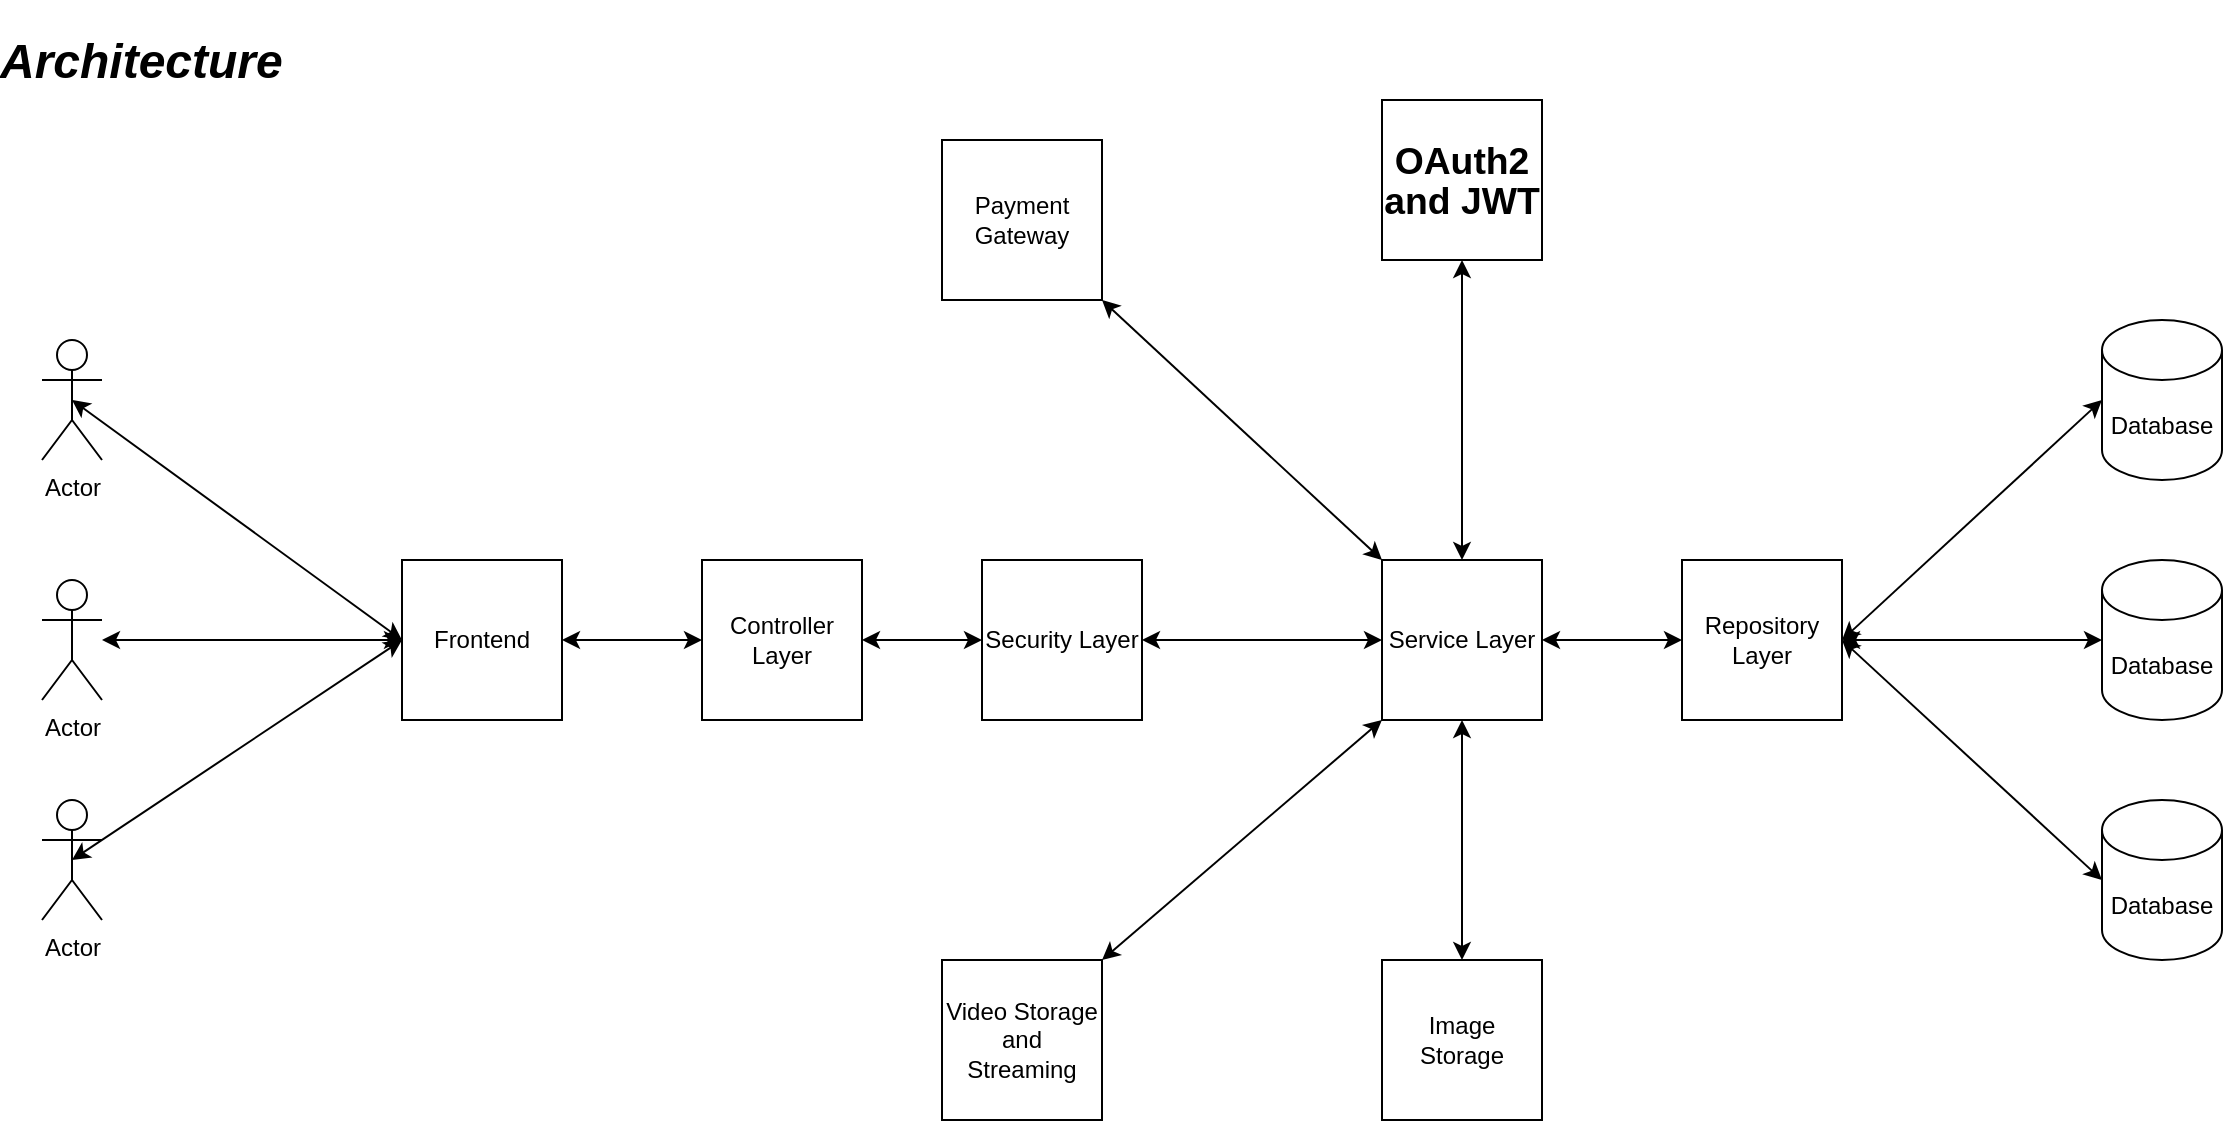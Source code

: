 <mxfile>
    <diagram id="31rIBl2upHurMOBaQSKh" name="Page-1">
        <mxGraphModel dx="1179" dy="719" grid="0" gridSize="10" guides="0" tooltips="1" connect="1" arrows="1" fold="1" page="1" pageScale="1" pageWidth="1200" pageHeight="600" math="0" shadow="0">
            <root>
                <mxCell id="0"/>
                <mxCell id="1" parent="0"/>
                <mxCell id="2" value="Database" style="shape=cylinder3;whiteSpace=wrap;html=1;boundedLbl=1;backgroundOutline=1;size=15;" vertex="1" parent="1">
                    <mxGeometry x="1076" y="168" width="60" height="80" as="geometry"/>
                </mxCell>
                <mxCell id="9" style="edgeStyle=none;html=1;exitX=0;exitY=0.5;exitDx=0;exitDy=0;entryX=1;entryY=0.5;entryDx=0;entryDy=0;startArrow=classic;startFill=1;" edge="1" parent="1" source="3" target="6">
                    <mxGeometry relative="1" as="geometry"/>
                </mxCell>
                <mxCell id="10" style="edgeStyle=none;html=1;exitX=1;exitY=0.5;exitDx=0;exitDy=0;entryX=0;entryY=0.5;entryDx=0;entryDy=0;entryPerimeter=0;startArrow=classic;startFill=1;" edge="1" parent="1" source="3" target="2">
                    <mxGeometry relative="1" as="geometry"/>
                </mxCell>
                <mxCell id="37" style="edgeStyle=none;html=1;exitX=1;exitY=0.5;exitDx=0;exitDy=0;entryX=0;entryY=0.5;entryDx=0;entryDy=0;entryPerimeter=0;startArrow=classic;startFill=1;" edge="1" parent="1" source="3" target="35">
                    <mxGeometry relative="1" as="geometry"/>
                </mxCell>
                <mxCell id="38" style="edgeStyle=none;html=1;exitX=1;exitY=0.5;exitDx=0;exitDy=0;entryX=0;entryY=0.5;entryDx=0;entryDy=0;entryPerimeter=0;startArrow=classic;startFill=1;" edge="1" parent="1" source="3" target="36">
                    <mxGeometry relative="1" as="geometry"/>
                </mxCell>
                <mxCell id="3" value="Repository Layer" style="whiteSpace=wrap;html=1;aspect=fixed;" vertex="1" parent="1">
                    <mxGeometry x="866" y="288" width="80" height="80" as="geometry"/>
                </mxCell>
                <mxCell id="6" value="Service Layer" style="whiteSpace=wrap;html=1;aspect=fixed;" vertex="1" parent="1">
                    <mxGeometry x="716" y="288" width="80" height="80" as="geometry"/>
                </mxCell>
                <mxCell id="19" style="edgeStyle=none;html=1;exitX=1;exitY=0.5;exitDx=0;exitDy=0;entryX=0;entryY=0.5;entryDx=0;entryDy=0;startArrow=classic;startFill=1;" edge="1" parent="1" source="11" target="17">
                    <mxGeometry relative="1" as="geometry"/>
                </mxCell>
                <mxCell id="11" value="Controller Layer" style="whiteSpace=wrap;html=1;aspect=fixed;" vertex="1" parent="1">
                    <mxGeometry x="376" y="288" width="80" height="80" as="geometry"/>
                </mxCell>
                <mxCell id="14" style="edgeStyle=none;html=1;exitX=1;exitY=0.5;exitDx=0;exitDy=0;entryX=0;entryY=0.5;entryDx=0;entryDy=0;startArrow=classic;startFill=1;" edge="1" parent="1" source="13" target="11">
                    <mxGeometry relative="1" as="geometry"/>
                </mxCell>
                <mxCell id="22" style="edgeStyle=none;html=1;exitX=0;exitY=0.5;exitDx=0;exitDy=0;entryX=0.5;entryY=0.5;entryDx=0;entryDy=0;entryPerimeter=0;startArrow=classic;startFill=1;" edge="1" parent="1" source="13" target="21">
                    <mxGeometry relative="1" as="geometry"/>
                </mxCell>
                <mxCell id="13" value="Frontend" style="whiteSpace=wrap;html=1;aspect=fixed;" vertex="1" parent="1">
                    <mxGeometry x="226" y="288" width="80" height="80" as="geometry"/>
                </mxCell>
                <mxCell id="16" value="" style="edgeStyle=none;html=1;startArrow=classic;startFill=1;" edge="1" parent="1" source="15" target="13">
                    <mxGeometry relative="1" as="geometry"/>
                </mxCell>
                <mxCell id="15" value="Actor" style="shape=umlActor;verticalLabelPosition=bottom;verticalAlign=top;html=1;outlineConnect=0;" vertex="1" parent="1">
                    <mxGeometry x="46" y="298" width="30" height="60" as="geometry"/>
                </mxCell>
                <mxCell id="18" style="edgeStyle=none;html=1;exitX=1;exitY=0.5;exitDx=0;exitDy=0;entryX=0;entryY=0.5;entryDx=0;entryDy=0;startArrow=classic;startFill=1;" edge="1" parent="1" source="17" target="6">
                    <mxGeometry relative="1" as="geometry"/>
                </mxCell>
                <mxCell id="17" value="Security Layer" style="whiteSpace=wrap;html=1;aspect=fixed;" vertex="1" parent="1">
                    <mxGeometry x="516" y="288" width="80" height="80" as="geometry"/>
                </mxCell>
                <mxCell id="23" style="edgeStyle=none;html=1;exitX=0.5;exitY=0.5;exitDx=0;exitDy=0;exitPerimeter=0;entryX=0;entryY=0.5;entryDx=0;entryDy=0;startArrow=classic;startFill=1;" edge="1" parent="1" source="20" target="13">
                    <mxGeometry relative="1" as="geometry"/>
                </mxCell>
                <mxCell id="20" value="Actor" style="shape=umlActor;verticalLabelPosition=bottom;verticalAlign=top;html=1;outlineConnect=0;" vertex="1" parent="1">
                    <mxGeometry x="46" y="408" width="30" height="60" as="geometry"/>
                </mxCell>
                <mxCell id="21" value="Actor" style="shape=umlActor;verticalLabelPosition=bottom;verticalAlign=top;html=1;outlineConnect=0;" vertex="1" parent="1">
                    <mxGeometry x="46" y="178" width="30" height="60" as="geometry"/>
                </mxCell>
                <mxCell id="26" style="edgeStyle=none;html=1;exitX=1;exitY=1;exitDx=0;exitDy=0;entryX=0;entryY=0;entryDx=0;entryDy=0;startArrow=classic;startFill=1;" edge="1" parent="1" source="25" target="6">
                    <mxGeometry relative="1" as="geometry"/>
                </mxCell>
                <mxCell id="25" value="Payment Gateway" style="whiteSpace=wrap;html=1;aspect=fixed;" vertex="1" parent="1">
                    <mxGeometry x="496" y="78" width="80" height="80" as="geometry"/>
                </mxCell>
                <mxCell id="28" style="edgeStyle=none;html=1;exitX=1;exitY=0;exitDx=0;exitDy=0;entryX=0;entryY=1;entryDx=0;entryDy=0;startArrow=classic;startFill=1;" edge="1" parent="1" source="27" target="6">
                    <mxGeometry relative="1" as="geometry"/>
                </mxCell>
                <mxCell id="27" value="Video Storage and Streaming" style="whiteSpace=wrap;html=1;aspect=fixed;" vertex="1" parent="1">
                    <mxGeometry x="496" y="488" width="80" height="80" as="geometry"/>
                </mxCell>
                <mxCell id="30" style="edgeStyle=none;html=1;exitX=0.5;exitY=0;exitDx=0;exitDy=0;entryX=0.5;entryY=1;entryDx=0;entryDy=0;startArrow=classic;startFill=1;" edge="1" parent="1" source="29" target="6">
                    <mxGeometry relative="1" as="geometry"/>
                </mxCell>
                <mxCell id="29" value="Image Storage" style="whiteSpace=wrap;html=1;aspect=fixed;" vertex="1" parent="1">
                    <mxGeometry x="716" y="488" width="80" height="80" as="geometry"/>
                </mxCell>
                <mxCell id="32" style="edgeStyle=none;html=1;exitX=0.5;exitY=1;exitDx=0;exitDy=0;entryX=0.5;entryY=0;entryDx=0;entryDy=0;startArrow=classic;startFill=1;" edge="1" parent="1" source="31" target="6">
                    <mxGeometry relative="1" as="geometry"/>
                </mxCell>
                <mxCell id="31" value="&lt;b&gt;&lt;span style=&quot;font-size:14.0pt;line-height:107%;&lt;br/&gt;font-family:&amp;quot;Times New Roman&amp;quot;,serif;mso-ascii-theme-font:major-bidi;mso-fareast-font-family:&lt;br/&gt;Aptos;mso-fareast-theme-font:minor-latin;mso-hansi-theme-font:major-bidi;&lt;br/&gt;mso-bidi-theme-font:major-bidi;mso-ansi-language:EN-US;mso-fareast-language:&lt;br/&gt;EN-US;mso-bidi-language:AR-SA&quot;&gt;OAuth2 and JWT&lt;/span&gt;&lt;/b&gt;" style="whiteSpace=wrap;html=1;aspect=fixed;" vertex="1" parent="1">
                    <mxGeometry x="716" y="58" width="80" height="80" as="geometry"/>
                </mxCell>
                <mxCell id="35" value="Database" style="shape=cylinder3;whiteSpace=wrap;html=1;boundedLbl=1;backgroundOutline=1;size=15;" vertex="1" parent="1">
                    <mxGeometry x="1076" y="288" width="60" height="80" as="geometry"/>
                </mxCell>
                <mxCell id="36" value="Database" style="shape=cylinder3;whiteSpace=wrap;html=1;boundedLbl=1;backgroundOutline=1;size=15;" vertex="1" parent="1">
                    <mxGeometry x="1076" y="408" width="60" height="80" as="geometry"/>
                </mxCell>
                <mxCell id="39" value="&lt;h1&gt;&lt;span&gt;&lt;i&gt;Architecture&amp;nbsp;&lt;/i&gt;&lt;/span&gt;&lt;br&gt;&lt;/h1&gt;" style="text;html=1;strokeColor=none;fillColor=none;align=center;verticalAlign=middle;whiteSpace=wrap;rounded=0;" vertex="1" parent="1">
                    <mxGeometry x="69" y="24" width="60" height="30" as="geometry"/>
                </mxCell>
            </root>
        </mxGraphModel>
    </diagram>
</mxfile>